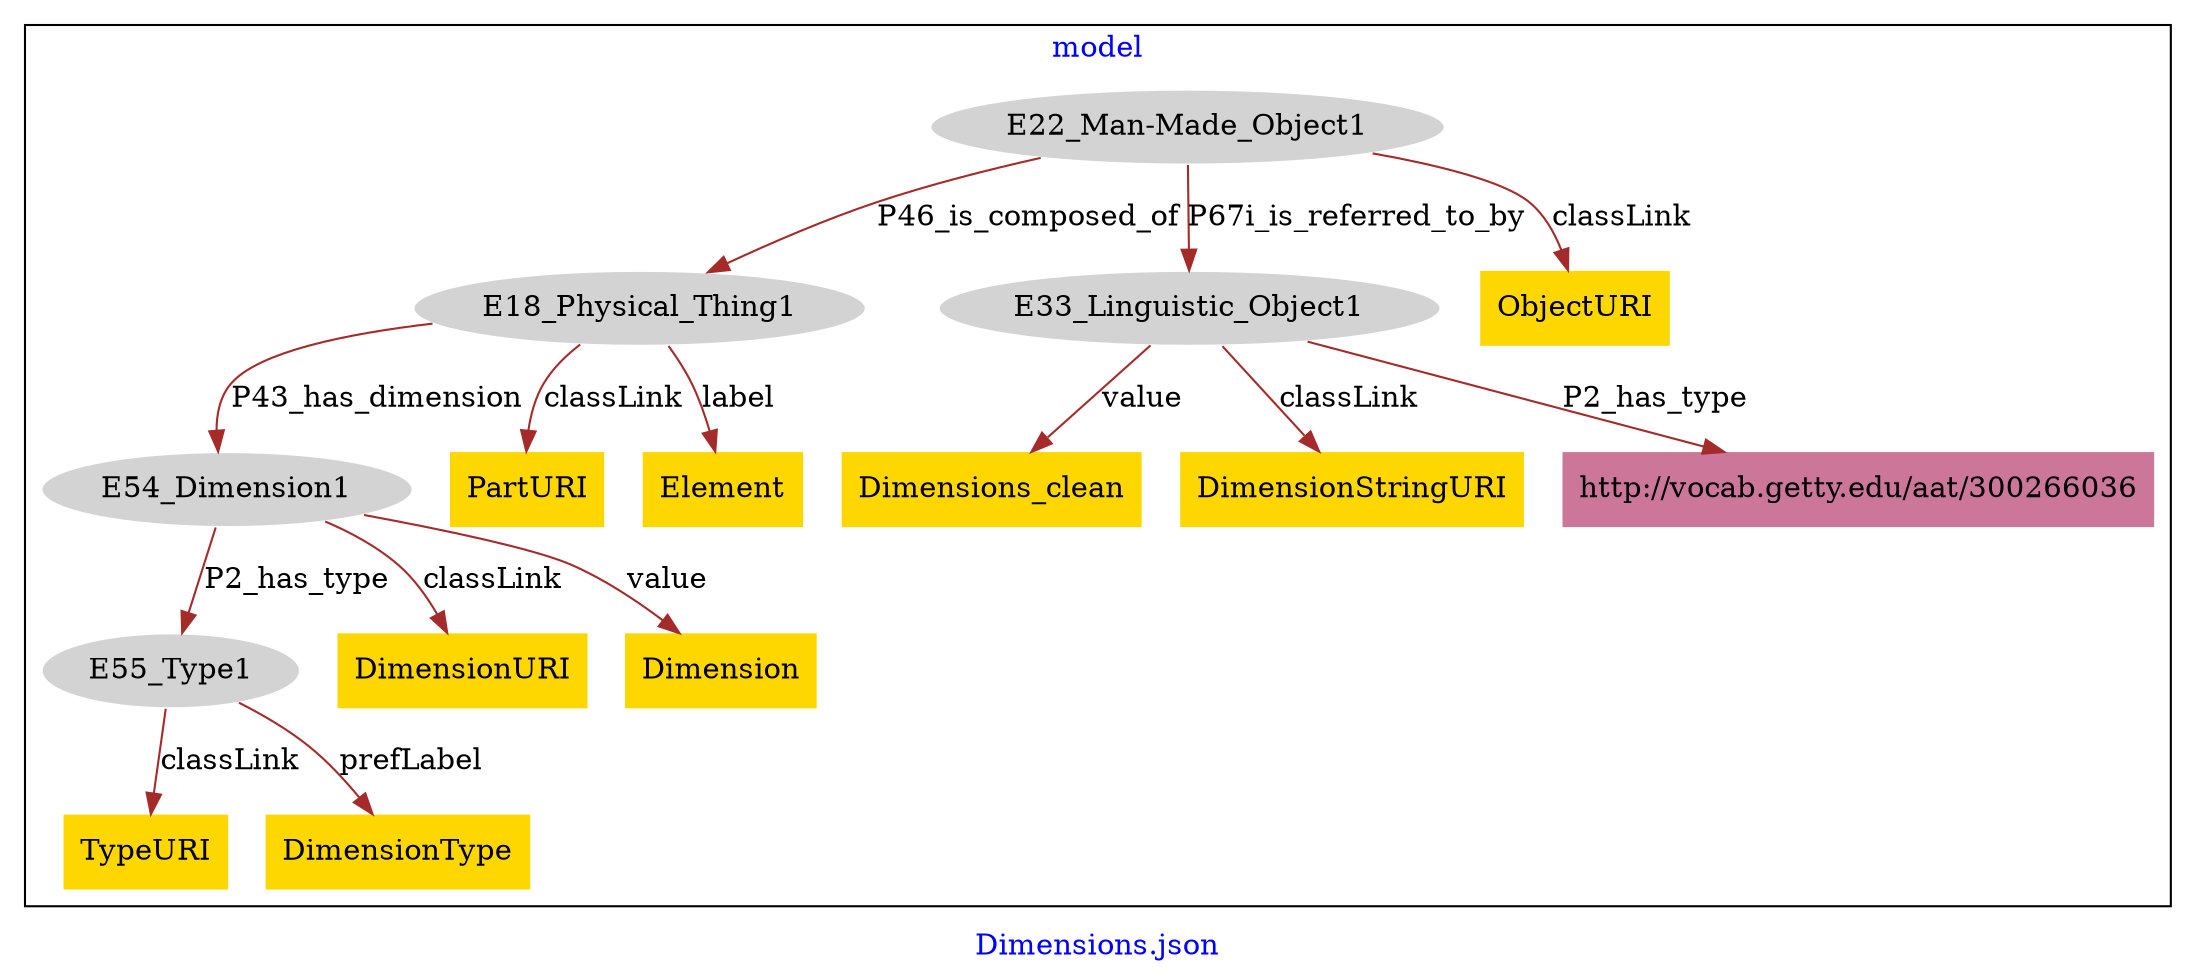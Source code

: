 digraph n0 {
fontcolor="blue"
remincross="true"
label="Dimensions.json"
subgraph cluster {
label="model"
n2[style="filled",color="white",fillcolor="lightgray",label="E18_Physical_Thing1"];
n3[style="filled",color="white",fillcolor="lightgray",label="E54_Dimension1"];
n4[style="filled",color="white",fillcolor="lightgray",label="E22_Man-Made_Object1"];
n5[style="filled",color="white",fillcolor="lightgray",label="E33_Linguistic_Object1"];
n6[style="filled",color="white",fillcolor="lightgray",label="E55_Type1"];
n7[shape="plaintext",style="filled",fillcolor="gold",label="PartURI"];
n8[shape="plaintext",style="filled",fillcolor="gold",label="TypeURI"];
n9[shape="plaintext",style="filled",fillcolor="gold",label="Element"];
n10[shape="plaintext",style="filled",fillcolor="gold",label="ObjectURI"];
n11[shape="plaintext",style="filled",fillcolor="gold",label="Dimensions_clean"];
n12[shape="plaintext",style="filled",fillcolor="gold",label="DimensionURI"];
n13[shape="plaintext",style="filled",fillcolor="gold",label="DimensionType"];
n14[shape="plaintext",style="filled",fillcolor="gold",label="DimensionStringURI"];
n15[shape="plaintext",style="filled",fillcolor="gold",label="Dimension"];
n16[shape="plaintext",style="filled",fillcolor="#CC7799",label="http://vocab.getty.edu/aat/300266036"];
}
n2 -> n3[color="brown",fontcolor="black",label="P43_has_dimension"]
n4 -> n2[color="brown",fontcolor="black",label="P46_is_composed_of"]
n4 -> n5[color="brown",fontcolor="black",label="P67i_is_referred_to_by"]
n3 -> n6[color="brown",fontcolor="black",label="P2_has_type"]
n2 -> n7[color="brown",fontcolor="black",label="classLink"]
n6 -> n8[color="brown",fontcolor="black",label="classLink"]
n2 -> n9[color="brown",fontcolor="black",label="label"]
n4 -> n10[color="brown",fontcolor="black",label="classLink"]
n5 -> n11[color="brown",fontcolor="black",label="value"]
n3 -> n12[color="brown",fontcolor="black",label="classLink"]
n6 -> n13[color="brown",fontcolor="black",label="prefLabel"]
n5 -> n14[color="brown",fontcolor="black",label="classLink"]
n3 -> n15[color="brown",fontcolor="black",label="value"]
n5 -> n16[color="brown",fontcolor="black",label="P2_has_type"]
}
